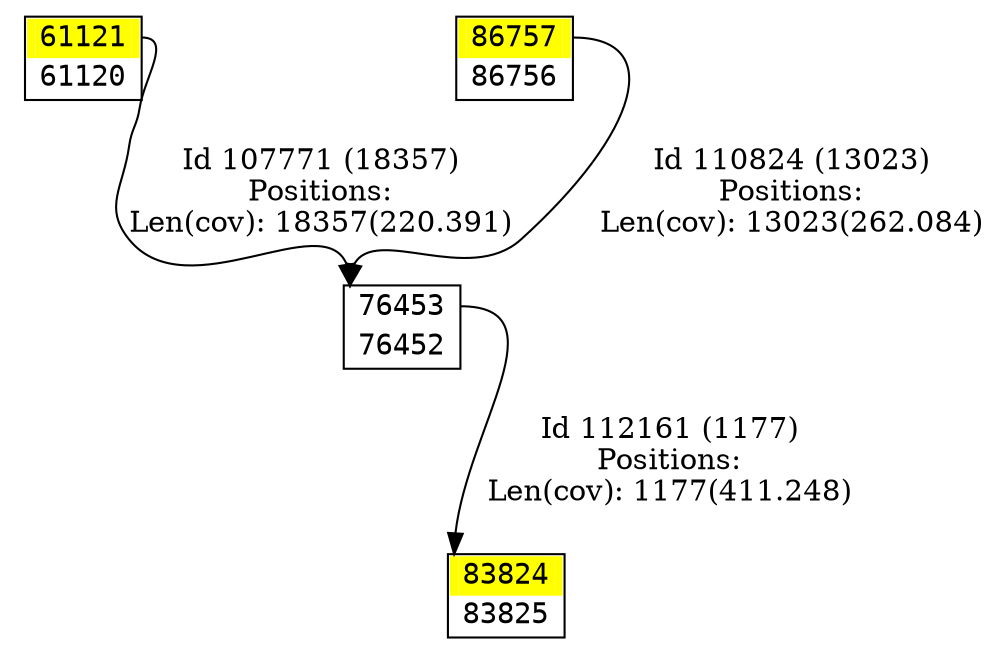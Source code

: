 digraph graph_picture {
node[fontname=<Courier> ,penwidth=<1.8> ,shape=<plaintext> ]
vertex_61120_61121[label=<<TABLE BORDER="1" CELLSPACING="0" >
<TR><TD BORDER="0" PORT = "port_61121_in" color="yellow" bgcolor="yellow" ></TD><TD BORDER="0" color="yellow" bgcolor="yellow" >61121</TD><TD BORDER="0" PORT = "port_61121_out" color="yellow" bgcolor="yellow" ></TD></TR>
<TR><TD BORDER="0" PORT = "port_61120_out" color="white" bgcolor="white" ></TD><TD BORDER="0" color="white" bgcolor="white" >61120</TD><TD BORDER="0" PORT = "port_61120_in" color="white" bgcolor="white" ></TD></TR>
</TABLE>> ,color=<black> ,URL=</vertex/61121.svg> ]
vertex_76452_76453[label=<<TABLE BORDER="1" CELLSPACING="0" >
<TR><TD BORDER="0" PORT = "port_76453_in" color="white" bgcolor="white" ></TD><TD BORDER="0" color="white" bgcolor="white" >76453</TD><TD BORDER="0" PORT = "port_76453_out" color="white" bgcolor="white" ></TD></TR>
<TR><TD BORDER="0" PORT = "port_76452_out" color="white" bgcolor="white" ></TD><TD BORDER="0" color="white" bgcolor="white" >76452</TD><TD BORDER="0" PORT = "port_76452_in" color="white" bgcolor="white" ></TD></TR>
</TABLE>> ,color=<black> ,URL=</vertex/76453.svg> ]
vertex_83824_83825[label=<<TABLE BORDER="1" CELLSPACING="0" >
<TR><TD BORDER="0" PORT = "port_83824_in" color="yellow" bgcolor="yellow" ></TD><TD BORDER="0" color="yellow" bgcolor="yellow" >83824</TD><TD BORDER="0" PORT = "port_83824_out" color="yellow" bgcolor="yellow" ></TD></TR>
<TR><TD BORDER="0" PORT = "port_83825_out" color="white" bgcolor="white" ></TD><TD BORDER="0" color="white" bgcolor="white" >83825</TD><TD BORDER="0" PORT = "port_83825_in" color="white" bgcolor="white" ></TD></TR>
</TABLE>> ,color=<black> ,URL=</vertex/83824.svg> ]
vertex_86756_86757[label=<<TABLE BORDER="1" CELLSPACING="0" >
<TR><TD BORDER="0" PORT = "port_86757_in" color="yellow" bgcolor="yellow" ></TD><TD BORDER="0" color="yellow" bgcolor="yellow" >86757</TD><TD BORDER="0" PORT = "port_86757_out" color="yellow" bgcolor="yellow" ></TD></TR>
<TR><TD BORDER="0" PORT = "port_86756_out" color="white" bgcolor="white" ></TD><TD BORDER="0" color="white" bgcolor="white" >86756</TD><TD BORDER="0" PORT = "port_86756_in" color="white" bgcolor="white" ></TD></TR>
</TABLE>> ,color=<black> ,URL=</vertex/86757.svg> ]
vertex_61120_61121:port_61121_out->vertex_76452_76453:port_76453_in[label="Id 107771 (18357)\nPositions:\nLen(cov): 18357(220.391)" ,color=<black> ]
vertex_86756_86757:port_86757_out->vertex_76452_76453:port_76453_in[label="Id 110824 (13023)\nPositions:\nLen(cov): 13023(262.084)" ,color=<black> ]
vertex_76452_76453:port_76453_out->vertex_83824_83825:port_83824_in[label="Id 112161 (1177)\nPositions:\nLen(cov): 1177(411.248)" ,color=<black> ]
}

